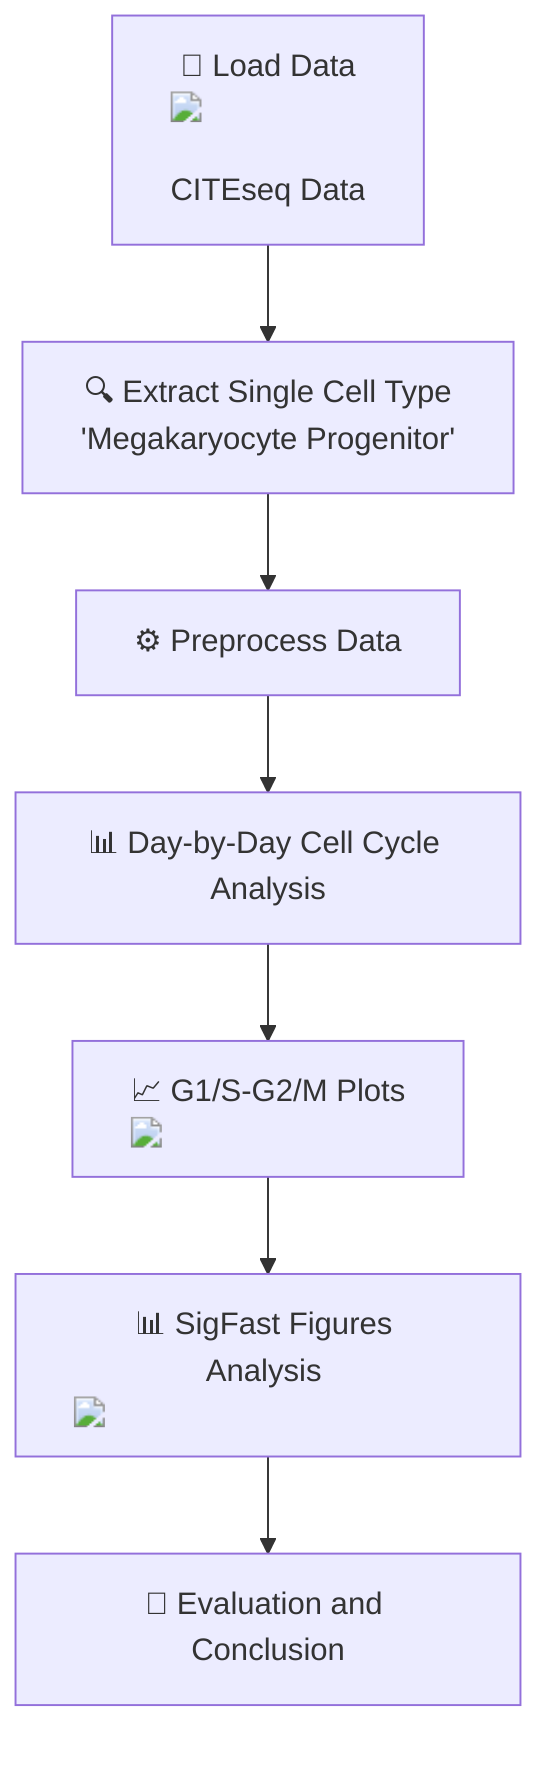 flowchart TD
    A["📂 Load Data <img src='icons/file.svg'/> <br/> CITEseq Data"] --> B["🔍 Extract Single Cell Type <br/> 'Megakaryocyte Progenitor'"]
    B --> C["⚙️ Preprocess Data"]
    C --> D["📊 Day-by-Day Cell Cycle Analysis"]
    D --> E["📈 G1/S-G2/M Plots <img src='dummy_plots/scatter_plot_template.svg'/>"]
    E --> F["📊 SigFast Figures Analysis <img src='dummy_plots/scatter_plot_template.svg'/>"]
    F --> G["🏁 Evaluation and Conclusion"]